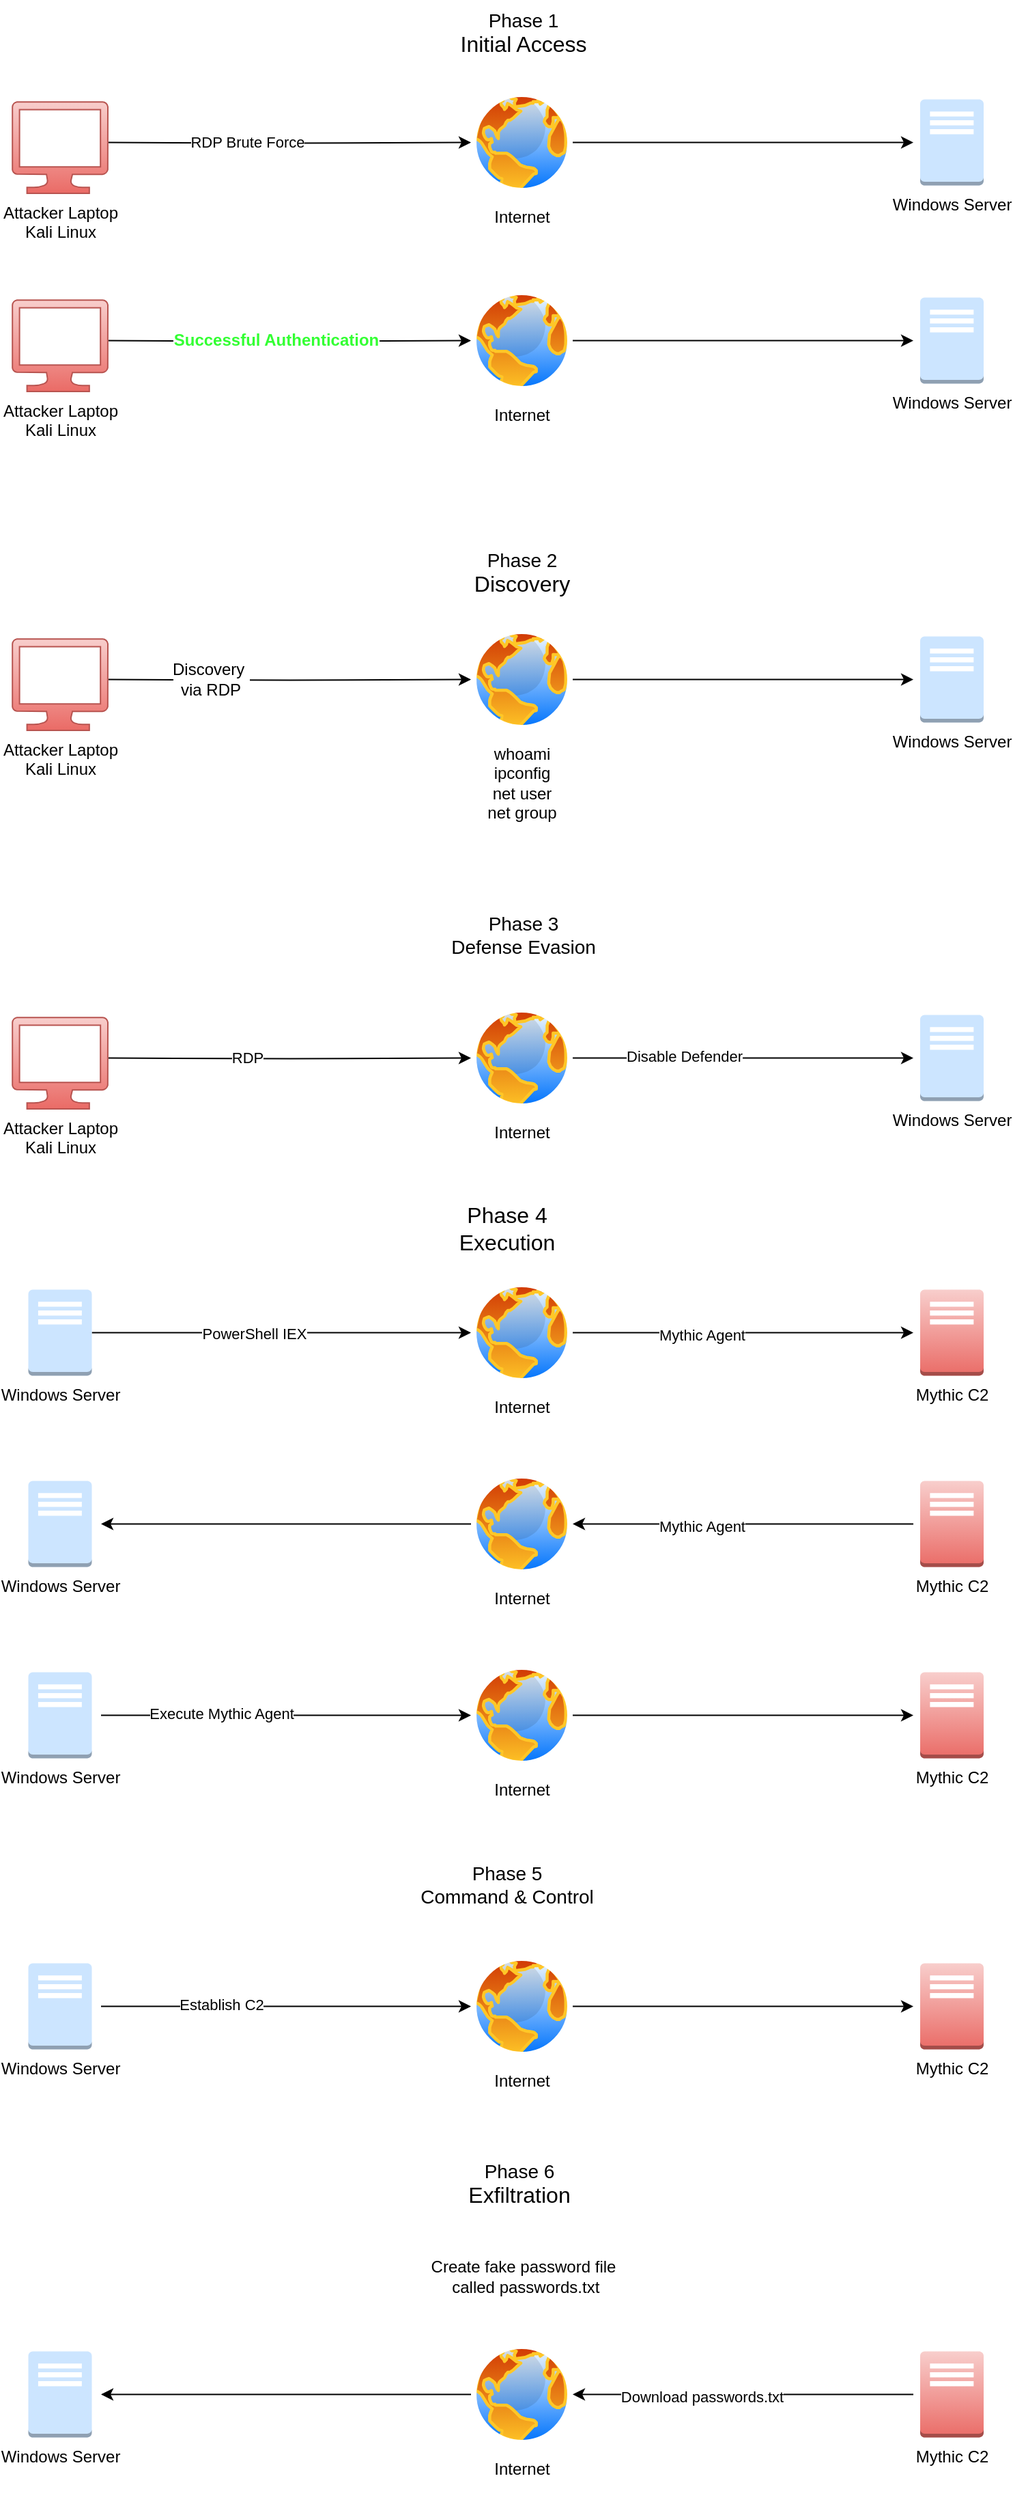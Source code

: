 <mxfile version="24.7.15">
  <diagram name="Page-1" id="HKvGZOTYTpQnxkQMh9Vu">
    <mxGraphModel dx="1434" dy="1941" grid="0" gridSize="10" guides="1" tooltips="1" connect="1" arrows="1" fold="1" page="1" pageScale="1" pageWidth="827" pageHeight="1169" math="0" shadow="0">
      <root>
        <mxCell id="0" />
        <mxCell id="1" parent="0" />
        <mxCell id="OY7NJR_AnkoX-ZdUT_pE-4" style="edgeStyle=orthogonalEdgeStyle;rounded=0;orthogonalLoop=1;jettySize=auto;html=1;" edge="1" parent="1" target="OY7NJR_AnkoX-ZdUT_pE-2">
          <mxGeometry relative="1" as="geometry">
            <mxPoint x="110.5" y="-1025.7" as="sourcePoint" />
          </mxGeometry>
        </mxCell>
        <mxCell id="OY7NJR_AnkoX-ZdUT_pE-7" value="RDP Brute Force" style="edgeLabel;html=1;align=center;verticalAlign=middle;resizable=0;points=[];" vertex="1" connectable="0" parent="OY7NJR_AnkoX-ZdUT_pE-4">
          <mxGeometry x="-0.237" y="1" relative="1" as="geometry">
            <mxPoint as="offset" />
          </mxGeometry>
        </mxCell>
        <mxCell id="OY7NJR_AnkoX-ZdUT_pE-5" style="edgeStyle=orthogonalEdgeStyle;rounded=0;orthogonalLoop=1;jettySize=auto;html=1;" edge="1" parent="1" source="OY7NJR_AnkoX-ZdUT_pE-2">
          <mxGeometry relative="1" as="geometry">
            <mxPoint x="700" y="-1025.75" as="targetPoint" />
          </mxGeometry>
        </mxCell>
        <mxCell id="OY7NJR_AnkoX-ZdUT_pE-2" value="Internet&lt;div&gt;&lt;br&gt;&lt;/div&gt;" style="image;aspect=fixed;perimeter=ellipsePerimeter;html=1;align=center;shadow=0;dashed=0;spacingTop=3;image=img/lib/active_directory/internet_globe.svg;" vertex="1" parent="1">
          <mxGeometry x="376" y="-1063" width="74.5" height="74.5" as="geometry" />
        </mxCell>
        <mxCell id="OY7NJR_AnkoX-ZdUT_pE-3" value="Windows Server" style="outlineConnect=0;dashed=0;verticalLabelPosition=bottom;verticalAlign=top;align=center;html=1;shape=mxgraph.aws3.traditional_server;fillColor=#cce5ff;strokeColor=#36393d;" vertex="1" parent="1">
          <mxGeometry x="705" y="-1057.25" width="46.5" height="63" as="geometry" />
        </mxCell>
        <mxCell id="OY7NJR_AnkoX-ZdUT_pE-6" value="Attacker Laptop&lt;div&gt;Kali Linux&lt;/div&gt;&lt;div&gt;&lt;br&gt;&lt;/div&gt;" style="verticalLabelPosition=bottom;html=1;verticalAlign=top;align=center;strokeColor=#b85450;fillColor=#f8cecc;shape=mxgraph.azure.computer;pointerEvents=1;gradientColor=#ea6b66;" vertex="1" parent="1">
          <mxGeometry x="40" y="-1055.5" width="70" height="67" as="geometry" />
        </mxCell>
        <mxCell id="OY7NJR_AnkoX-ZdUT_pE-9" value="&lt;font style=&quot;font-size: 14px;&quot;&gt;Phase 1&lt;/font&gt;&lt;div&gt;&lt;font size=&quot;3&quot;&gt;Initial Access&lt;/font&gt;&lt;/div&gt;" style="text;html=1;align=center;verticalAlign=middle;resizable=0;points=[];autosize=1;strokeColor=none;fillColor=none;" vertex="1" parent="1">
          <mxGeometry x="359" y="-1130" width="110" height="48" as="geometry" />
        </mxCell>
        <mxCell id="OY7NJR_AnkoX-ZdUT_pE-11" style="edgeStyle=orthogonalEdgeStyle;rounded=0;orthogonalLoop=1;jettySize=auto;html=1;" edge="1" target="OY7NJR_AnkoX-ZdUT_pE-14" parent="1">
          <mxGeometry relative="1" as="geometry">
            <mxPoint x="110.5" y="-880.7" as="sourcePoint" />
          </mxGeometry>
        </mxCell>
        <mxCell id="OY7NJR_AnkoX-ZdUT_pE-17" value="&lt;font size=&quot;1&quot; color=&quot;#33ff33&quot;&gt;&lt;b style=&quot;font-size: 12px;&quot;&gt;Successful Authentication&lt;/b&gt;&lt;/font&gt;" style="edgeLabel;html=1;align=center;verticalAlign=middle;resizable=0;points=[];" vertex="1" connectable="0" parent="OY7NJR_AnkoX-ZdUT_pE-11">
          <mxGeometry x="-0.432" y="1" relative="1" as="geometry">
            <mxPoint x="47" as="offset" />
          </mxGeometry>
        </mxCell>
        <mxCell id="OY7NJR_AnkoX-ZdUT_pE-13" style="edgeStyle=orthogonalEdgeStyle;rounded=0;orthogonalLoop=1;jettySize=auto;html=1;" edge="1" source="OY7NJR_AnkoX-ZdUT_pE-14" parent="1">
          <mxGeometry relative="1" as="geometry">
            <mxPoint x="700" y="-880.75" as="targetPoint" />
          </mxGeometry>
        </mxCell>
        <mxCell id="OY7NJR_AnkoX-ZdUT_pE-14" value="Internet&lt;div&gt;&lt;br&gt;&lt;/div&gt;" style="image;aspect=fixed;perimeter=ellipsePerimeter;html=1;align=center;shadow=0;dashed=0;spacingTop=3;image=img/lib/active_directory/internet_globe.svg;" vertex="1" parent="1">
          <mxGeometry x="376" y="-918" width="74.5" height="74.5" as="geometry" />
        </mxCell>
        <mxCell id="OY7NJR_AnkoX-ZdUT_pE-15" value="Windows Server" style="outlineConnect=0;dashed=0;verticalLabelPosition=bottom;verticalAlign=top;align=center;html=1;shape=mxgraph.aws3.traditional_server;fillColor=#cce5ff;strokeColor=#36393d;" vertex="1" parent="1">
          <mxGeometry x="705" y="-912.25" width="46.5" height="63" as="geometry" />
        </mxCell>
        <mxCell id="OY7NJR_AnkoX-ZdUT_pE-16" value="Attacker Laptop&lt;div&gt;Kali Linux&lt;/div&gt;&lt;div&gt;&lt;br&gt;&lt;/div&gt;" style="verticalLabelPosition=bottom;html=1;verticalAlign=top;align=center;strokeColor=#b85450;fillColor=#f8cecc;shape=mxgraph.azure.computer;pointerEvents=1;gradientColor=#ea6b66;" vertex="1" parent="1">
          <mxGeometry x="40" y="-910.5" width="70" height="67" as="geometry" />
        </mxCell>
        <mxCell id="OY7NJR_AnkoX-ZdUT_pE-18" value="&lt;font style=&quot;font-size: 14px;&quot;&gt;Phase 2&lt;/font&gt;&lt;div&gt;&lt;font size=&quot;3&quot;&gt;Discovery&lt;/font&gt;&lt;/div&gt;" style="text;html=1;align=center;verticalAlign=middle;resizable=0;points=[];autosize=1;strokeColor=none;fillColor=none;" vertex="1" parent="1">
          <mxGeometry x="369.25" y="-735" width="88" height="48" as="geometry" />
        </mxCell>
        <mxCell id="OY7NJR_AnkoX-ZdUT_pE-19" style="edgeStyle=orthogonalEdgeStyle;rounded=0;orthogonalLoop=1;jettySize=auto;html=1;" edge="1" target="OY7NJR_AnkoX-ZdUT_pE-22" parent="1">
          <mxGeometry relative="1" as="geometry">
            <mxPoint x="110.5" y="-632.7" as="sourcePoint" />
          </mxGeometry>
        </mxCell>
        <mxCell id="OY7NJR_AnkoX-ZdUT_pE-20" value="&lt;font size=&quot;1&quot;&gt;&lt;span style=&quot;font-size: 12px;&quot;&gt;Discovery&amp;nbsp;&lt;/span&gt;&lt;/font&gt;&lt;div&gt;&lt;font size=&quot;1&quot;&gt;&lt;span style=&quot;font-size: 12px;&quot;&gt;via RDP&lt;/span&gt;&lt;/font&gt;&lt;/div&gt;" style="edgeLabel;html=1;align=center;verticalAlign=middle;resizable=0;points=[];" vertex="1" connectable="0" parent="OY7NJR_AnkoX-ZdUT_pE-19">
          <mxGeometry x="-0.432" y="1" relative="1" as="geometry">
            <mxPoint x="-1" as="offset" />
          </mxGeometry>
        </mxCell>
        <mxCell id="OY7NJR_AnkoX-ZdUT_pE-21" style="edgeStyle=orthogonalEdgeStyle;rounded=0;orthogonalLoop=1;jettySize=auto;html=1;" edge="1" source="OY7NJR_AnkoX-ZdUT_pE-22" parent="1">
          <mxGeometry relative="1" as="geometry">
            <mxPoint x="700" y="-632.75" as="targetPoint" />
          </mxGeometry>
        </mxCell>
        <mxCell id="OY7NJR_AnkoX-ZdUT_pE-22" value="&lt;div&gt;whoami&lt;/div&gt;&lt;div&gt;ipconfig&lt;/div&gt;&lt;div&gt;net user&lt;/div&gt;&lt;div&gt;net group&lt;/div&gt;&lt;div&gt;&lt;br&gt;&lt;/div&gt;" style="image;aspect=fixed;perimeter=ellipsePerimeter;html=1;align=center;shadow=0;dashed=0;spacingTop=3;image=img/lib/active_directory/internet_globe.svg;" vertex="1" parent="1">
          <mxGeometry x="376" y="-670" width="74.5" height="74.5" as="geometry" />
        </mxCell>
        <mxCell id="OY7NJR_AnkoX-ZdUT_pE-23" value="Windows Server" style="outlineConnect=0;dashed=0;verticalLabelPosition=bottom;verticalAlign=top;align=center;html=1;shape=mxgraph.aws3.traditional_server;fillColor=#cce5ff;strokeColor=#36393d;" vertex="1" parent="1">
          <mxGeometry x="705" y="-664.25" width="46.5" height="63" as="geometry" />
        </mxCell>
        <mxCell id="OY7NJR_AnkoX-ZdUT_pE-24" value="Attacker Laptop&lt;div&gt;Kali Linux&lt;/div&gt;&lt;div&gt;&lt;br&gt;&lt;/div&gt;" style="verticalLabelPosition=bottom;html=1;verticalAlign=top;align=center;strokeColor=#b85450;fillColor=#f8cecc;shape=mxgraph.azure.computer;pointerEvents=1;gradientColor=#ea6b66;" vertex="1" parent="1">
          <mxGeometry x="40" y="-662.5" width="70" height="67" as="geometry" />
        </mxCell>
        <mxCell id="OY7NJR_AnkoX-ZdUT_pE-25" value="&lt;font size=&quot;3&quot;&gt;Phase 4&lt;/font&gt;&lt;div&gt;&lt;font size=&quot;3&quot;&gt;Execution&lt;/font&gt;&lt;/div&gt;" style="text;html=1;align=center;verticalAlign=middle;resizable=0;points=[];autosize=1;strokeColor=none;fillColor=none;" vertex="1" parent="1">
          <mxGeometry x="358.25" y="-256" width="88" height="50" as="geometry" />
        </mxCell>
        <mxCell id="OY7NJR_AnkoX-ZdUT_pE-28" style="edgeStyle=orthogonalEdgeStyle;rounded=0;orthogonalLoop=1;jettySize=auto;html=1;" edge="1" source="OY7NJR_AnkoX-ZdUT_pE-29" parent="1">
          <mxGeometry relative="1" as="geometry">
            <mxPoint x="700" y="-154.75" as="targetPoint" />
          </mxGeometry>
        </mxCell>
        <mxCell id="OY7NJR_AnkoX-ZdUT_pE-36" value="Mythic Agent" style="edgeLabel;html=1;align=center;verticalAlign=middle;resizable=0;points=[];" vertex="1" connectable="0" parent="OY7NJR_AnkoX-ZdUT_pE-28">
          <mxGeometry x="-0.244" y="-1" relative="1" as="geometry">
            <mxPoint as="offset" />
          </mxGeometry>
        </mxCell>
        <mxCell id="OY7NJR_AnkoX-ZdUT_pE-29" value="Internet&lt;div&gt;&lt;br&gt;&lt;/div&gt;" style="image;aspect=fixed;perimeter=ellipsePerimeter;html=1;align=center;shadow=0;dashed=0;spacingTop=3;image=img/lib/active_directory/internet_globe.svg;" vertex="1" parent="1">
          <mxGeometry x="376" y="-192" width="74.5" height="74.5" as="geometry" />
        </mxCell>
        <mxCell id="OY7NJR_AnkoX-ZdUT_pE-34" style="edgeStyle=orthogonalEdgeStyle;rounded=0;orthogonalLoop=1;jettySize=auto;html=1;entryX=0;entryY=0.5;entryDx=0;entryDy=0;" edge="1" parent="1" source="OY7NJR_AnkoX-ZdUT_pE-30" target="OY7NJR_AnkoX-ZdUT_pE-29">
          <mxGeometry relative="1" as="geometry" />
        </mxCell>
        <mxCell id="OY7NJR_AnkoX-ZdUT_pE-35" value="PowerShell IEX" style="edgeLabel;html=1;align=center;verticalAlign=middle;resizable=0;points=[];" vertex="1" connectable="0" parent="OY7NJR_AnkoX-ZdUT_pE-34">
          <mxGeometry x="-0.145" relative="1" as="geometry">
            <mxPoint as="offset" />
          </mxGeometry>
        </mxCell>
        <mxCell id="OY7NJR_AnkoX-ZdUT_pE-30" value="Windows Server" style="outlineConnect=0;dashed=0;verticalLabelPosition=bottom;verticalAlign=top;align=center;html=1;shape=mxgraph.aws3.traditional_server;fillColor=#cce5ff;strokeColor=#36393d;" vertex="1" parent="1">
          <mxGeometry x="51.75" y="-186.25" width="46.5" height="63" as="geometry" />
        </mxCell>
        <mxCell id="OY7NJR_AnkoX-ZdUT_pE-33" value="Mythic C2&lt;div&gt;&lt;br&gt;&lt;/div&gt;" style="outlineConnect=0;dashed=0;verticalLabelPosition=bottom;verticalAlign=top;align=center;html=1;shape=mxgraph.aws3.traditional_server;fillColor=#f8cecc;gradientColor=#ea6b66;strokeColor=#b85450;" vertex="1" parent="1">
          <mxGeometry x="705" y="-186.25" width="46.5" height="63" as="geometry" />
        </mxCell>
        <mxCell id="OY7NJR_AnkoX-ZdUT_pE-37" style="edgeStyle=orthogonalEdgeStyle;rounded=0;orthogonalLoop=1;jettySize=auto;html=1;startArrow=classic;startFill=1;endArrow=none;endFill=0;" edge="1" source="OY7NJR_AnkoX-ZdUT_pE-39" parent="1">
          <mxGeometry relative="1" as="geometry">
            <mxPoint x="700" y="-14.75" as="targetPoint" />
          </mxGeometry>
        </mxCell>
        <mxCell id="OY7NJR_AnkoX-ZdUT_pE-38" value="Mythic Agent" style="edgeLabel;html=1;align=center;verticalAlign=middle;resizable=0;points=[];" vertex="1" connectable="0" parent="OY7NJR_AnkoX-ZdUT_pE-37">
          <mxGeometry x="-0.244" y="-1" relative="1" as="geometry">
            <mxPoint as="offset" />
          </mxGeometry>
        </mxCell>
        <mxCell id="OY7NJR_AnkoX-ZdUT_pE-44" style="edgeStyle=orthogonalEdgeStyle;rounded=0;orthogonalLoop=1;jettySize=auto;html=1;" edge="1" parent="1" source="OY7NJR_AnkoX-ZdUT_pE-39">
          <mxGeometry relative="1" as="geometry">
            <mxPoint x="105" y="-14.75" as="targetPoint" />
          </mxGeometry>
        </mxCell>
        <mxCell id="OY7NJR_AnkoX-ZdUT_pE-39" value="Internet&lt;div&gt;&lt;br&gt;&lt;/div&gt;" style="image;aspect=fixed;perimeter=ellipsePerimeter;html=1;align=center;shadow=0;dashed=0;spacingTop=3;image=img/lib/active_directory/internet_globe.svg;" vertex="1" parent="1">
          <mxGeometry x="376" y="-52" width="74.5" height="74.5" as="geometry" />
        </mxCell>
        <mxCell id="OY7NJR_AnkoX-ZdUT_pE-42" value="Windows Server" style="outlineConnect=0;dashed=0;verticalLabelPosition=bottom;verticalAlign=top;align=center;html=1;shape=mxgraph.aws3.traditional_server;fillColor=#cce5ff;strokeColor=#36393d;" vertex="1" parent="1">
          <mxGeometry x="51.75" y="-46.25" width="46.5" height="63" as="geometry" />
        </mxCell>
        <mxCell id="OY7NJR_AnkoX-ZdUT_pE-43" value="Mythic C2&lt;div&gt;&lt;br&gt;&lt;/div&gt;" style="outlineConnect=0;dashed=0;verticalLabelPosition=bottom;verticalAlign=top;align=center;html=1;shape=mxgraph.aws3.traditional_server;fillColor=#f8cecc;gradientColor=#ea6b66;strokeColor=#b85450;" vertex="1" parent="1">
          <mxGeometry x="705" y="-46.25" width="46.5" height="63" as="geometry" />
        </mxCell>
        <mxCell id="OY7NJR_AnkoX-ZdUT_pE-45" style="edgeStyle=orthogonalEdgeStyle;rounded=0;orthogonalLoop=1;jettySize=auto;html=1;startArrow=none;startFill=0;endArrow=classic;endFill=1;" edge="1" source="OY7NJR_AnkoX-ZdUT_pE-48" parent="1">
          <mxGeometry relative="1" as="geometry">
            <mxPoint x="700" y="125.25" as="targetPoint" />
          </mxGeometry>
        </mxCell>
        <mxCell id="OY7NJR_AnkoX-ZdUT_pE-47" style="edgeStyle=orthogonalEdgeStyle;rounded=0;orthogonalLoop=1;jettySize=auto;html=1;startArrow=classic;startFill=1;endArrow=none;endFill=0;" edge="1" source="OY7NJR_AnkoX-ZdUT_pE-48" parent="1">
          <mxGeometry relative="1" as="geometry">
            <mxPoint x="105" y="125.25" as="targetPoint" />
          </mxGeometry>
        </mxCell>
        <mxCell id="OY7NJR_AnkoX-ZdUT_pE-51" value="Execute Mythic Agent" style="edgeLabel;html=1;align=center;verticalAlign=middle;resizable=0;points=[];" vertex="1" connectable="0" parent="OY7NJR_AnkoX-ZdUT_pE-47">
          <mxGeometry x="0.355" y="-2" relative="1" as="geometry">
            <mxPoint as="offset" />
          </mxGeometry>
        </mxCell>
        <mxCell id="OY7NJR_AnkoX-ZdUT_pE-48" value="Internet&lt;div&gt;&lt;br&gt;&lt;/div&gt;" style="image;aspect=fixed;perimeter=ellipsePerimeter;html=1;align=center;shadow=0;dashed=0;spacingTop=3;image=img/lib/active_directory/internet_globe.svg;" vertex="1" parent="1">
          <mxGeometry x="376" y="88" width="74.5" height="74.5" as="geometry" />
        </mxCell>
        <mxCell id="OY7NJR_AnkoX-ZdUT_pE-49" value="Windows Server" style="outlineConnect=0;dashed=0;verticalLabelPosition=bottom;verticalAlign=top;align=center;html=1;shape=mxgraph.aws3.traditional_server;fillColor=#cce5ff;strokeColor=#36393d;" vertex="1" parent="1">
          <mxGeometry x="51.75" y="93.75" width="46.5" height="63" as="geometry" />
        </mxCell>
        <mxCell id="OY7NJR_AnkoX-ZdUT_pE-50" value="Mythic C2&lt;div&gt;&lt;br&gt;&lt;/div&gt;" style="outlineConnect=0;dashed=0;verticalLabelPosition=bottom;verticalAlign=top;align=center;html=1;shape=mxgraph.aws3.traditional_server;fillColor=#f8cecc;gradientColor=#ea6b66;strokeColor=#b85450;" vertex="1" parent="1">
          <mxGeometry x="705" y="93.75" width="46.5" height="63" as="geometry" />
        </mxCell>
        <mxCell id="OY7NJR_AnkoX-ZdUT_pE-52" value="&lt;font style=&quot;font-size: 14px;&quot;&gt;Phase 3&lt;/font&gt;&lt;div&gt;&lt;span style=&quot;font-size: 14px;&quot;&gt;Defense Evasion&lt;/span&gt;&lt;/div&gt;" style="text;html=1;align=center;verticalAlign=middle;resizable=0;points=[];autosize=1;strokeColor=none;fillColor=none;" vertex="1" parent="1">
          <mxGeometry x="352" y="-469" width="124" height="46" as="geometry" />
        </mxCell>
        <mxCell id="OY7NJR_AnkoX-ZdUT_pE-53" style="edgeStyle=orthogonalEdgeStyle;rounded=0;orthogonalLoop=1;jettySize=auto;html=1;" edge="1" target="OY7NJR_AnkoX-ZdUT_pE-56" parent="1">
          <mxGeometry relative="1" as="geometry">
            <mxPoint x="110.5" y="-355.7" as="sourcePoint" />
          </mxGeometry>
        </mxCell>
        <mxCell id="OY7NJR_AnkoX-ZdUT_pE-54" value="RDP" style="edgeLabel;html=1;align=center;verticalAlign=middle;resizable=0;points=[];" vertex="1" connectable="0" parent="OY7NJR_AnkoX-ZdUT_pE-53">
          <mxGeometry x="-0.237" y="1" relative="1" as="geometry">
            <mxPoint as="offset" />
          </mxGeometry>
        </mxCell>
        <mxCell id="OY7NJR_AnkoX-ZdUT_pE-55" style="edgeStyle=orthogonalEdgeStyle;rounded=0;orthogonalLoop=1;jettySize=auto;html=1;" edge="1" source="OY7NJR_AnkoX-ZdUT_pE-56" parent="1">
          <mxGeometry relative="1" as="geometry">
            <mxPoint x="700" y="-355.75" as="targetPoint" />
          </mxGeometry>
        </mxCell>
        <mxCell id="OY7NJR_AnkoX-ZdUT_pE-59" value="Disable Defender" style="edgeLabel;html=1;align=center;verticalAlign=middle;resizable=0;points=[];" vertex="1" connectable="0" parent="OY7NJR_AnkoX-ZdUT_pE-55">
          <mxGeometry x="-0.348" y="2" relative="1" as="geometry">
            <mxPoint as="offset" />
          </mxGeometry>
        </mxCell>
        <mxCell id="OY7NJR_AnkoX-ZdUT_pE-56" value="Internet&lt;div&gt;&lt;br&gt;&lt;/div&gt;" style="image;aspect=fixed;perimeter=ellipsePerimeter;html=1;align=center;shadow=0;dashed=0;spacingTop=3;image=img/lib/active_directory/internet_globe.svg;" vertex="1" parent="1">
          <mxGeometry x="376" y="-393" width="74.5" height="74.5" as="geometry" />
        </mxCell>
        <mxCell id="OY7NJR_AnkoX-ZdUT_pE-57" value="Windows Server" style="outlineConnect=0;dashed=0;verticalLabelPosition=bottom;verticalAlign=top;align=center;html=1;shape=mxgraph.aws3.traditional_server;fillColor=#cce5ff;strokeColor=#36393d;" vertex="1" parent="1">
          <mxGeometry x="705" y="-387.25" width="46.5" height="63" as="geometry" />
        </mxCell>
        <mxCell id="OY7NJR_AnkoX-ZdUT_pE-58" value="Attacker Laptop&lt;div&gt;Kali Linux&lt;/div&gt;&lt;div&gt;&lt;br&gt;&lt;/div&gt;" style="verticalLabelPosition=bottom;html=1;verticalAlign=top;align=center;strokeColor=#b85450;fillColor=#f8cecc;shape=mxgraph.azure.computer;pointerEvents=1;gradientColor=#ea6b66;" vertex="1" parent="1">
          <mxGeometry x="40" y="-385.5" width="70" height="67" as="geometry" />
        </mxCell>
        <mxCell id="OY7NJR_AnkoX-ZdUT_pE-60" value="&lt;font style=&quot;font-size: 14px;&quot;&gt;Phase 5&lt;/font&gt;&lt;div&gt;&lt;span style=&quot;font-size: 14px;&quot;&gt;Command &amp;amp; Control&lt;/span&gt;&lt;/div&gt;" style="text;html=1;align=center;verticalAlign=middle;resizable=0;points=[];autosize=1;strokeColor=none;fillColor=none;" vertex="1" parent="1">
          <mxGeometry x="329.75" y="226" width="145" height="46" as="geometry" />
        </mxCell>
        <mxCell id="OY7NJR_AnkoX-ZdUT_pE-61" style="edgeStyle=orthogonalEdgeStyle;rounded=0;orthogonalLoop=1;jettySize=auto;html=1;startArrow=none;startFill=0;endArrow=classic;endFill=1;" edge="1" source="OY7NJR_AnkoX-ZdUT_pE-64" parent="1">
          <mxGeometry relative="1" as="geometry">
            <mxPoint x="700" y="338.25" as="targetPoint" />
          </mxGeometry>
        </mxCell>
        <mxCell id="OY7NJR_AnkoX-ZdUT_pE-62" style="edgeStyle=orthogonalEdgeStyle;rounded=0;orthogonalLoop=1;jettySize=auto;html=1;startArrow=classic;startFill=1;endArrow=none;endFill=0;" edge="1" source="OY7NJR_AnkoX-ZdUT_pE-64" parent="1">
          <mxGeometry relative="1" as="geometry">
            <mxPoint x="105" y="338.25" as="targetPoint" />
          </mxGeometry>
        </mxCell>
        <mxCell id="OY7NJR_AnkoX-ZdUT_pE-63" value="Establish C2" style="edgeLabel;html=1;align=center;verticalAlign=middle;resizable=0;points=[];" vertex="1" connectable="0" parent="OY7NJR_AnkoX-ZdUT_pE-62">
          <mxGeometry x="0.355" y="-2" relative="1" as="geometry">
            <mxPoint as="offset" />
          </mxGeometry>
        </mxCell>
        <mxCell id="OY7NJR_AnkoX-ZdUT_pE-64" value="Internet&lt;div&gt;&lt;br&gt;&lt;/div&gt;" style="image;aspect=fixed;perimeter=ellipsePerimeter;html=1;align=center;shadow=0;dashed=0;spacingTop=3;image=img/lib/active_directory/internet_globe.svg;" vertex="1" parent="1">
          <mxGeometry x="376" y="301" width="74.5" height="74.5" as="geometry" />
        </mxCell>
        <mxCell id="OY7NJR_AnkoX-ZdUT_pE-65" value="Windows Server" style="outlineConnect=0;dashed=0;verticalLabelPosition=bottom;verticalAlign=top;align=center;html=1;shape=mxgraph.aws3.traditional_server;fillColor=#cce5ff;strokeColor=#36393d;" vertex="1" parent="1">
          <mxGeometry x="51.75" y="306.75" width="46.5" height="63" as="geometry" />
        </mxCell>
        <mxCell id="OY7NJR_AnkoX-ZdUT_pE-66" value="Mythic C2&lt;div&gt;&lt;br&gt;&lt;/div&gt;" style="outlineConnect=0;dashed=0;verticalLabelPosition=bottom;verticalAlign=top;align=center;html=1;shape=mxgraph.aws3.traditional_server;fillColor=#f8cecc;gradientColor=#ea6b66;strokeColor=#b85450;" vertex="1" parent="1">
          <mxGeometry x="705" y="306.75" width="46.5" height="63" as="geometry" />
        </mxCell>
        <mxCell id="OY7NJR_AnkoX-ZdUT_pE-69" style="edgeStyle=orthogonalEdgeStyle;rounded=0;orthogonalLoop=1;jettySize=auto;html=1;startArrow=classic;startFill=1;endArrow=none;endFill=0;" edge="1" source="OY7NJR_AnkoX-ZdUT_pE-72" parent="1">
          <mxGeometry relative="1" as="geometry">
            <mxPoint x="700" y="622.25" as="targetPoint" />
          </mxGeometry>
        </mxCell>
        <mxCell id="OY7NJR_AnkoX-ZdUT_pE-70" value="Download passwords.txt" style="edgeLabel;html=1;align=center;verticalAlign=middle;resizable=0;points=[];" vertex="1" connectable="0" parent="OY7NJR_AnkoX-ZdUT_pE-69">
          <mxGeometry x="-0.244" y="-1" relative="1" as="geometry">
            <mxPoint as="offset" />
          </mxGeometry>
        </mxCell>
        <mxCell id="OY7NJR_AnkoX-ZdUT_pE-71" style="edgeStyle=orthogonalEdgeStyle;rounded=0;orthogonalLoop=1;jettySize=auto;html=1;" edge="1" source="OY7NJR_AnkoX-ZdUT_pE-72" parent="1">
          <mxGeometry relative="1" as="geometry">
            <mxPoint x="105" y="622.25" as="targetPoint" />
          </mxGeometry>
        </mxCell>
        <mxCell id="OY7NJR_AnkoX-ZdUT_pE-72" value="Internet&lt;div&gt;&lt;br&gt;&lt;/div&gt;" style="image;aspect=fixed;perimeter=ellipsePerimeter;html=1;align=center;shadow=0;dashed=0;spacingTop=3;image=img/lib/active_directory/internet_globe.svg;" vertex="1" parent="1">
          <mxGeometry x="376" y="585" width="74.5" height="74.5" as="geometry" />
        </mxCell>
        <mxCell id="OY7NJR_AnkoX-ZdUT_pE-73" value="Windows Server" style="outlineConnect=0;dashed=0;verticalLabelPosition=bottom;verticalAlign=top;align=center;html=1;shape=mxgraph.aws3.traditional_server;fillColor=#cce5ff;strokeColor=#36393d;" vertex="1" parent="1">
          <mxGeometry x="51.75" y="590.75" width="46.5" height="63" as="geometry" />
        </mxCell>
        <mxCell id="OY7NJR_AnkoX-ZdUT_pE-74" value="Mythic C2&lt;div&gt;&lt;br&gt;&lt;/div&gt;" style="outlineConnect=0;dashed=0;verticalLabelPosition=bottom;verticalAlign=top;align=center;html=1;shape=mxgraph.aws3.traditional_server;fillColor=#f8cecc;gradientColor=#ea6b66;strokeColor=#b85450;" vertex="1" parent="1">
          <mxGeometry x="705" y="590.75" width="46.5" height="63" as="geometry" />
        </mxCell>
        <mxCell id="OY7NJR_AnkoX-ZdUT_pE-75" value="&lt;font style=&quot;font-size: 14px;&quot;&gt;Phase 6&lt;/font&gt;&lt;div&gt;&lt;font size=&quot;3&quot;&gt;Exfiltration&lt;/font&gt;&lt;/div&gt;" style="text;html=1;align=center;verticalAlign=middle;resizable=0;points=[];autosize=1;strokeColor=none;fillColor=none;" vertex="1" parent="1">
          <mxGeometry x="364.25" y="444" width="93" height="48" as="geometry" />
        </mxCell>
        <mxCell id="OY7NJR_AnkoX-ZdUT_pE-76" value="Create fake password file&lt;div&gt;&amp;nbsp;called passwords.txt&lt;/div&gt;" style="text;html=1;align=center;verticalAlign=middle;resizable=0;points=[];autosize=1;strokeColor=none;fillColor=none;" vertex="1" parent="1">
          <mxGeometry x="337.5" y="515" width="153" height="41" as="geometry" />
        </mxCell>
      </root>
    </mxGraphModel>
  </diagram>
</mxfile>
